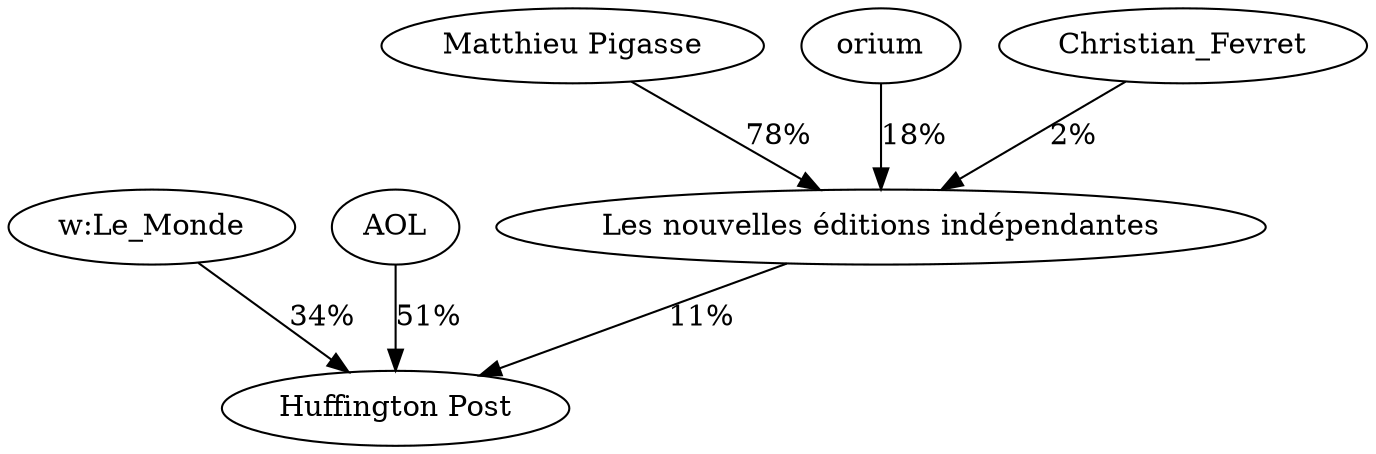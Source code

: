 digraph G {
  "Les nouvelles éditions indépendantes" -> "Huffington Post" [label="11%"];
  "Matthieu Pigasse" -> "Les nouvelles éditions indépendantes" [label="78%"];
  "orium" -> "Les nouvelles éditions indépendantes" [label="18%"];
  "Christian_Fevret" -> "Les nouvelles éditions indépendantes" [label="2%"];
  "w:Le_Monde" -> "Huffington Post" [label="34%"];
  "AOL" -> "Huffington Post" [label="51%"];
}